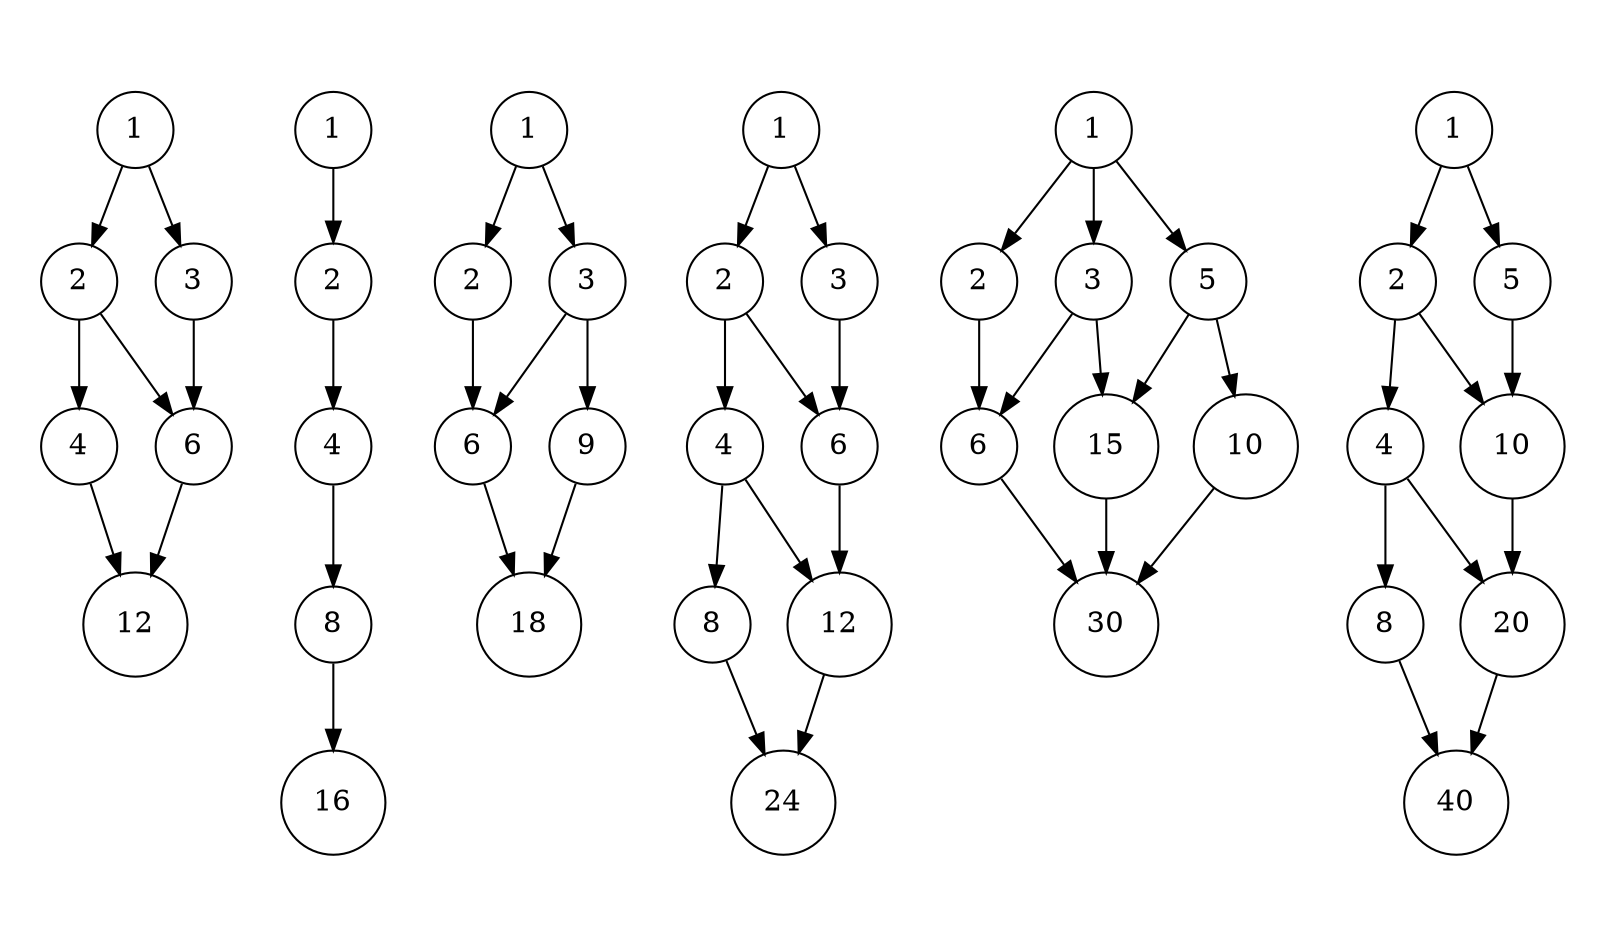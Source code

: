 strict digraph  {
    node [shape=circle, width=0.1, height=0.1]
	graph [style=filled, color=white, label="\n"];
    subgraph cluster_g12 {
        a1 [label=1]
        a2 [label=2]
        a3 [label=3]
        a4 [label=4]
        a6 [label=6]
        a12 [label=12]
        a1 -> a2;
        a1 -> a3;
        a2 -> a4
        a2 -> a6;
        a3 -> a6;
        a4 -> a12;
        a6 -> a12;
    }
    subgraph cluster_g16 {
        b1 [label=1]
        b2 [label=2]
        b4 [label=4]
        b8 [label=8]
        b16 [label=16]
        b1 -> b2;
        b2 -> b4;
        b4 -> b8;
        b8 -> b16;
    }
    subgraph cluster_g18 {
        c1 [label=1]
        c2 [label=2]
        c3 [label=3]
        c6 [label=6]
        c9 [label=9]
        c18 [label=18]
        c1 -> c2;
        c1 -> c3;
        c2 -> c6
        c3 -> c6;
        c3 -> c9;
        c6 -> c18;
        c9 -> c18;
    }
    subgraph cluster_g24 {
        d1 [label=1]
        d2 [label=2]
        d3 [label=3]
        d4 [label=4]
        d6 [label=6]
        d8 [label=8]
        d12 [label=12]
        d24 [label=24]
        d1 -> d2;
        d1 -> d3;
        d2 -> d4
        d2 -> d6;
        d3 -> d6;
        d4 -> d8;
        d4 -> d12;
        d6 -> d12;
        d8 -> d24;
        d12 -> d24;
    }
    subgraph cluster_g30 {
        e1 [label=1]
        e2 [label=2]
        e3 [label=3]
        e5 [label=5]
        e6 [label=6]
        e10 [label=10]
        e15 [label=15]
        e30 [label=30]
        e1 -> e2;
        e1 -> e3;
        e1 -> e5;
        e2 -> e6;
        e3 -> e6;
        e3 -> e15;
        e5 -> e10;
        e5 -> e15;
        e6 -> e30;
        e10 -> e30;
        e15 -> e30;
    }
    subgraph cluster_g40 {
        f1 [label=1]
        f2 [label=2]
        f4 [label=4]
        f5 [label=5]
        f8 [label=8]
        f10 [label=10]
        f20 [label=20]
        f40 [label=40]
        f1 -> f2;
        f1 -> f5;
        f2 -> f10;
        f2 -> f4;
        f4 -> f20;
        f4 -> f8
        f5 -> f10;
        f8 -> f40;
        f10 -> f20;
        f20 -> f40;
    }
}
